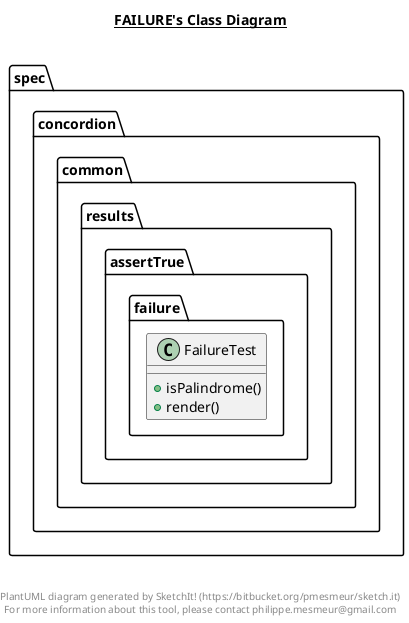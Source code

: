 @startuml

title __FAILURE's Class Diagram__\n

  package spec.concordion {
    package spec.concordion.common.results {
      package spec.concordion.common.results.assertTrue.failure {
        class FailureTest {
            + isPalindrome()
            + render()
        }
      }
    }
  }
  



right footer


PlantUML diagram generated by SketchIt! (https://bitbucket.org/pmesmeur/sketch.it)
For more information about this tool, please contact philippe.mesmeur@gmail.com
endfooter

@enduml
